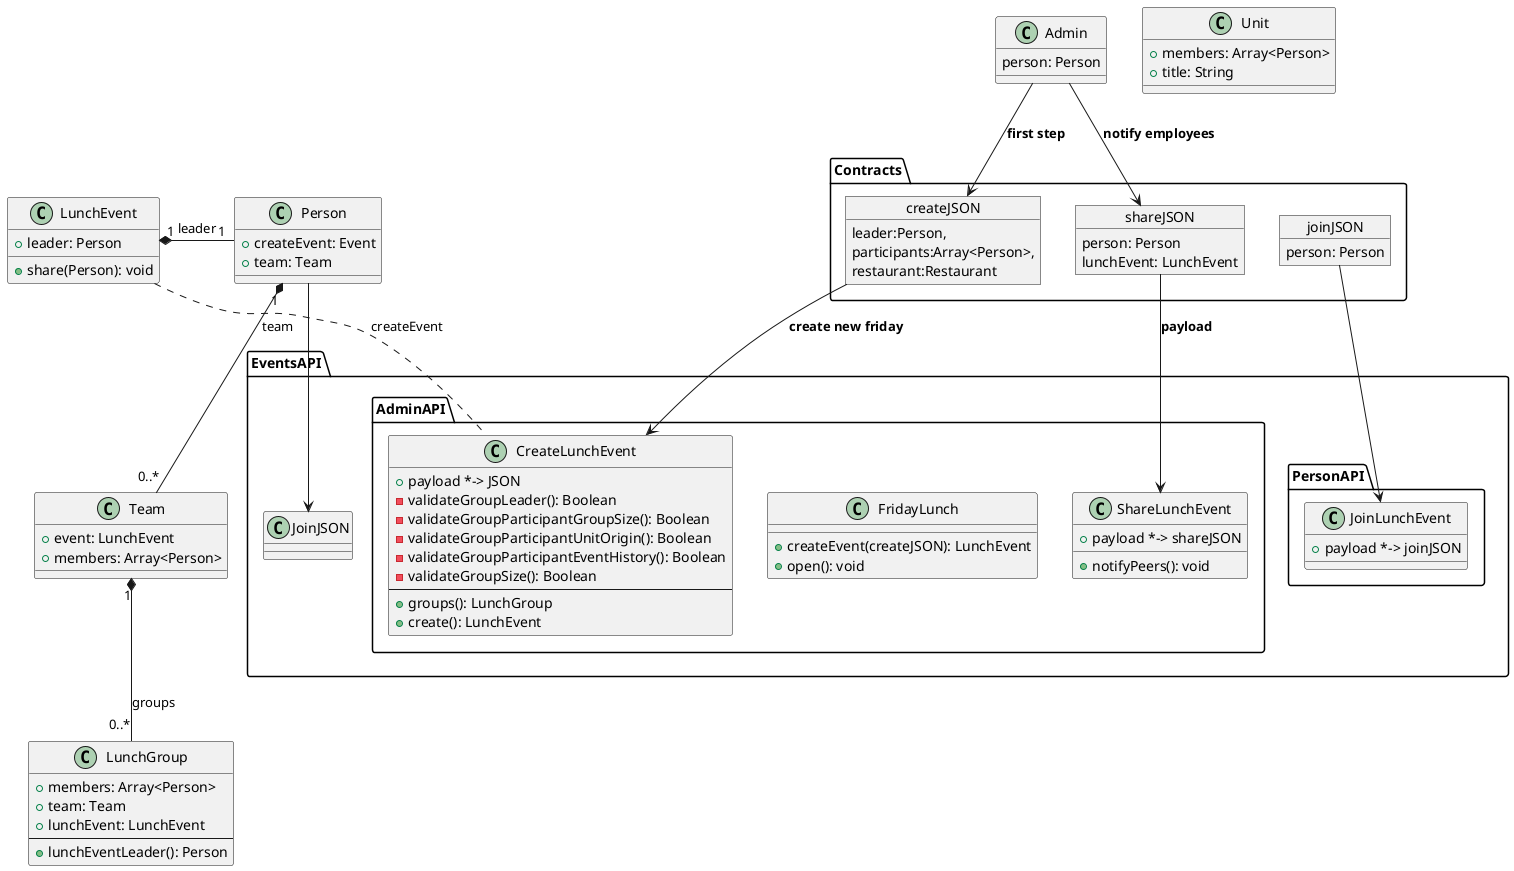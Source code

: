 @startuml

class Team {
  +event: LunchEvent
  +members: Array<Person>
}

class LunchEvent {
  +leader: Person
  +share(Person): void

}

class LunchGroup {
  +members: Array<Person>
  +team: Team
  +lunchEvent: LunchEvent
  ---
  +lunchEventLeader(): Person
}

class Admin {
  person: Person
}

class Person {
  +createEvent: Event
  +team: Team
}

class Unit  {
  +members: Array<Person>
  +title: String
}

Team "1" *-- "0..*" LunchGroup : groups
Person "1" *-- "0..*" Team : team
LunchEvent "1" *-r- "1" Person : leader

package Contracts {
  object createJSON {
    leader:Person,
    participants:Array<Person>,
    restaurant:Restaurant
  }
  object shareJSON {
    person: Person
    lunchEvent: LunchEvent
  }

  object joinJSON {
    person: Person
  }
}


package EventsAPI {
  package AdminAPI {
    class FridayLunch {
      +createEvent(createJSON): LunchEvent
      +open(): void
    }

    class CreateLunchEvent {
      +payload *-> JSON
      -validateGroupLeader(): Boolean
      -validateGroupParticipantGroupSize(): Boolean
      -validateGroupParticipantUnitOrigin(): Boolean
      -validateGroupParticipantEventHistory(): Boolean
      -validateGroupSize(): Boolean
      ---
      +groups(): LunchGroup
      +create(): LunchEvent
    }

    class ShareLunchEvent {
      +payload *-> shareJSON
      +notifyPeers(): void
    }
  }

  package PersonAPI {
    class JoinLunchEvent {
      +payload *-> joinJSON
    }

  }

  LunchEvent .. CreateLunchEvent : createEvent

  Person --> JoinJSON
  joinJSON --> JoinLunchEvent

  Admin --> createJSON : **first step**
  createJSON  --> CreateLunchEvent : **create new friday**
  Admin --> shareJSON : **notify employees**
  shareJSON-> ShareLunchEvent : **payload**
}

@enduml
